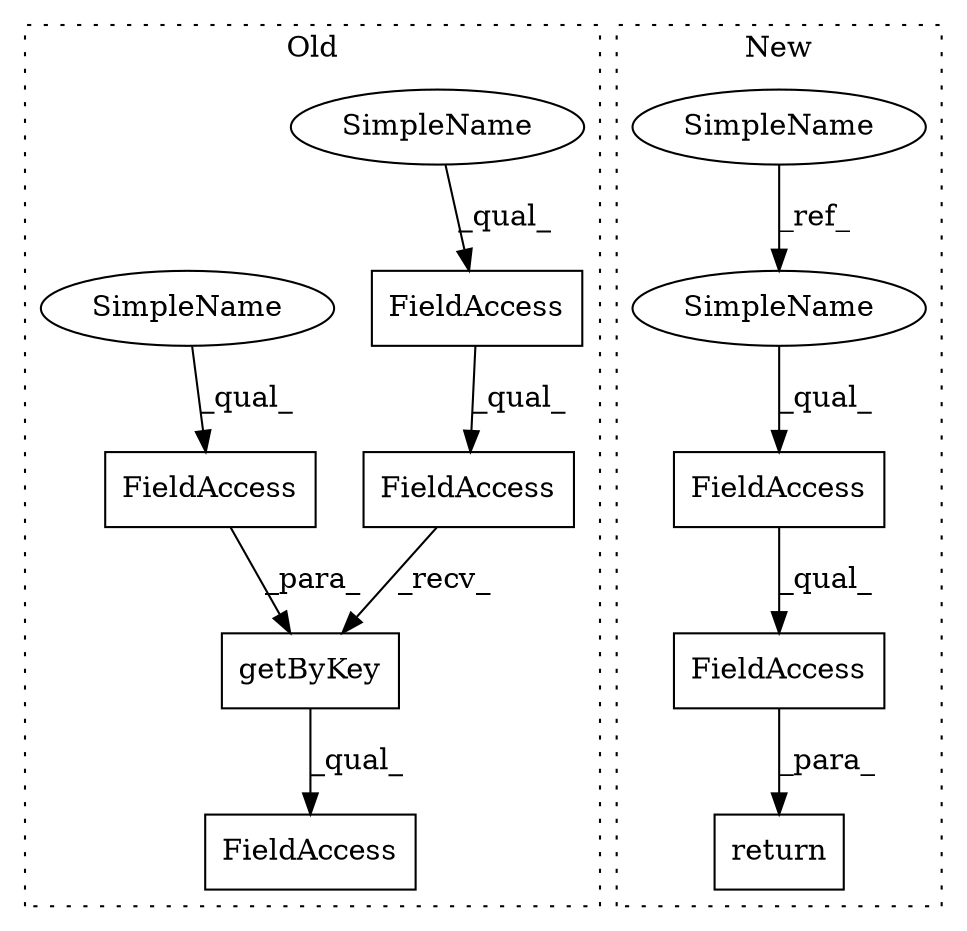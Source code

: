 digraph G {
subgraph cluster0 {
1 [label="getByKey" a="32" s="4075,4105" l="9,1" shape="box"];
3 [label="FieldAccess" a="22" s="4055" l="64" shape="box"];
5 [label="FieldAccess" a="22" s="4084" l="21" shape="box"];
6 [label="FieldAccess" a="22" s="4055" l="19" shape="box"];
7 [label="FieldAccess" a="22" s="4055" l="11" shape="box"];
11 [label="SimpleName" a="42" s="4055" l="4" shape="ellipse"];
12 [label="SimpleName" a="42" s="4084" l="4" shape="ellipse"];
label = "Old";
style="dotted";
}
subgraph cluster1 {
2 [label="return" a="41" s="6175" l="7" shape="box"];
4 [label="FieldAccess" a="22" s="6182" l="29" shape="box"];
8 [label="FieldAccess" a="22" s="6182" l="12" shape="box"];
9 [label="SimpleName" a="42" s="6121" l="4" shape="ellipse"];
10 [label="SimpleName" a="42" s="6182" l="4" shape="ellipse"];
label = "New";
style="dotted";
}
1 -> 3 [label="_qual_"];
4 -> 2 [label="_para_"];
5 -> 1 [label="_para_"];
6 -> 1 [label="_recv_"];
7 -> 6 [label="_qual_"];
8 -> 4 [label="_qual_"];
9 -> 10 [label="_ref_"];
10 -> 8 [label="_qual_"];
11 -> 7 [label="_qual_"];
12 -> 5 [label="_qual_"];
}